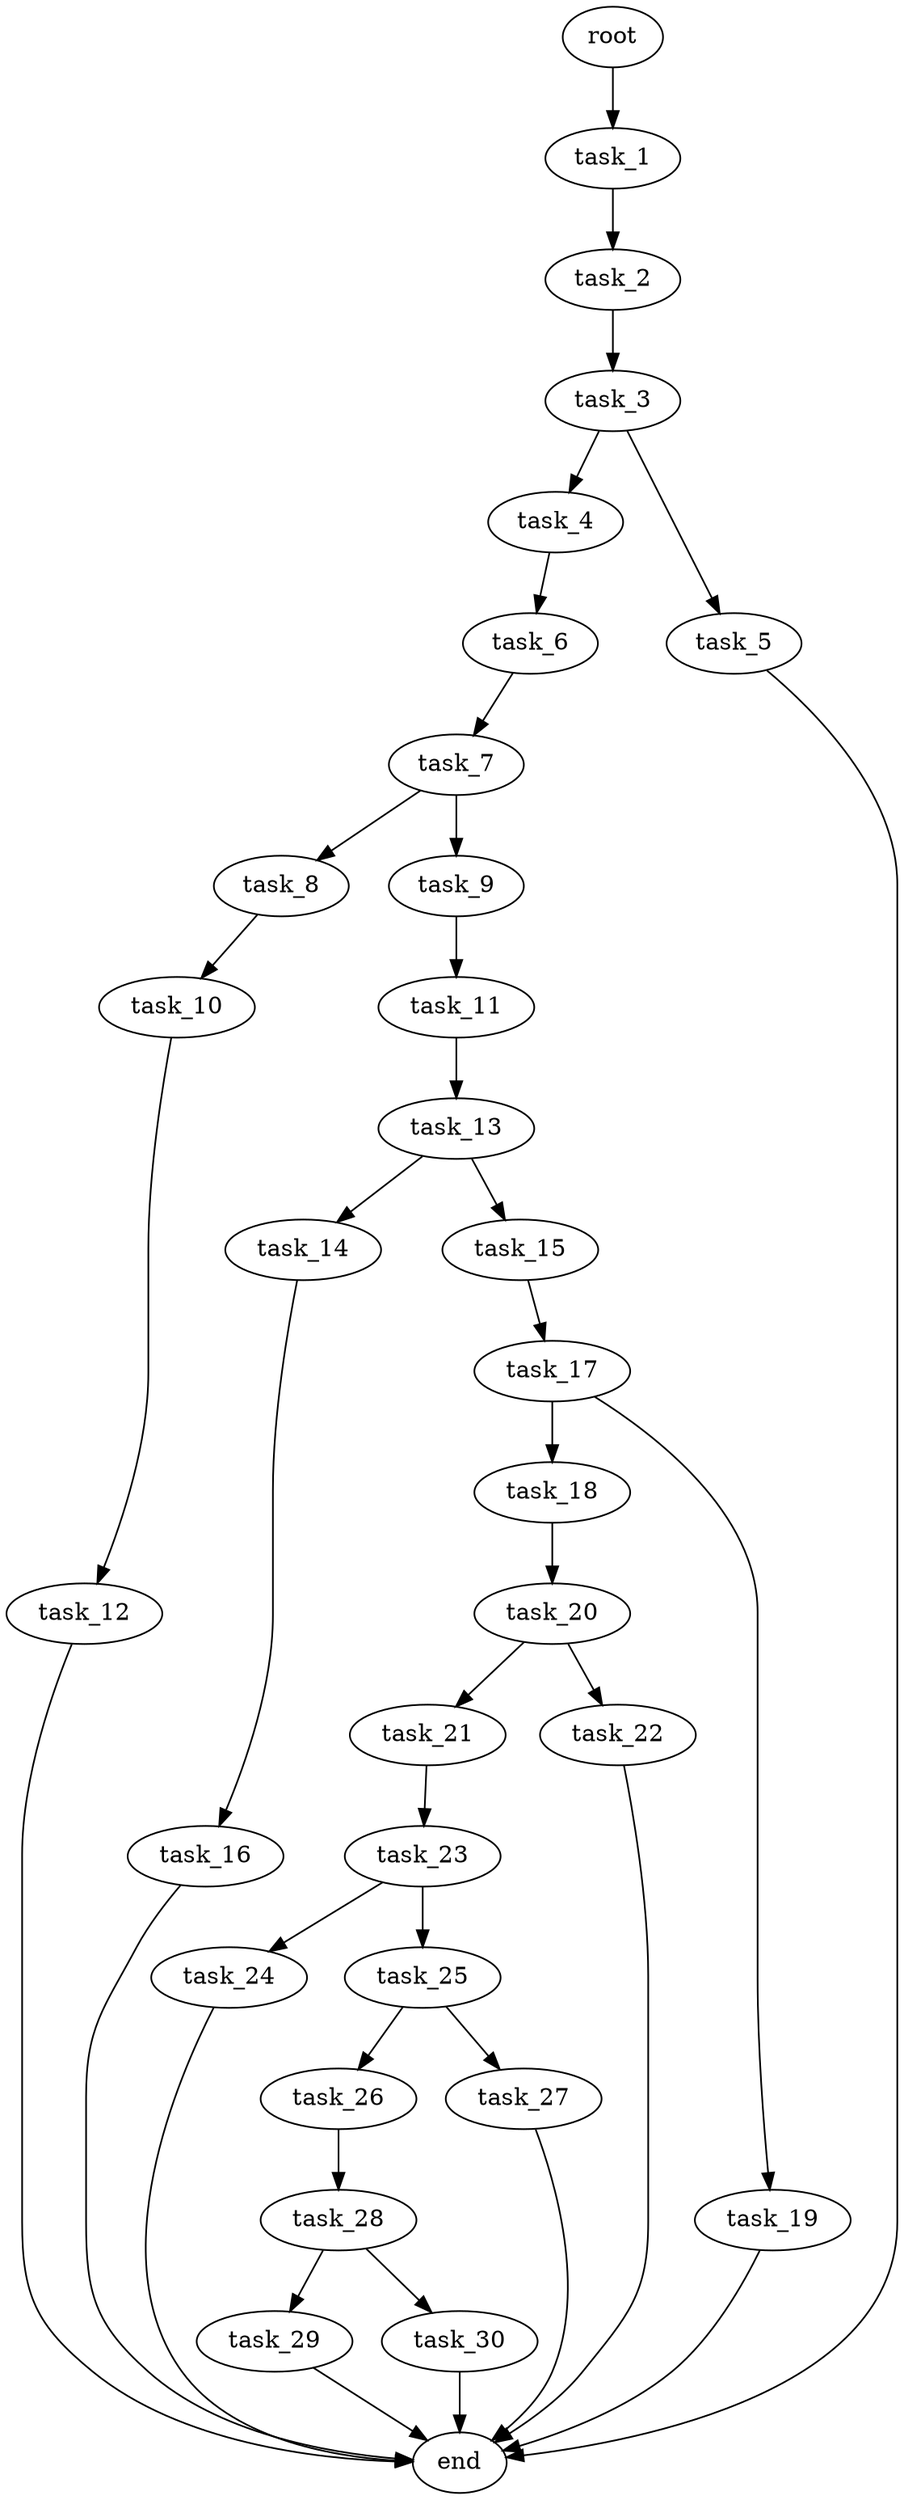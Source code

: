digraph G {
  root [size="0.000000e+00"];
  task_1 [size="9.627757e+10"];
  task_2 [size="7.857125e+10"];
  task_3 [size="9.187768e+10"];
  task_4 [size="9.924870e+10"];
  task_5 [size="8.670609e+10"];
  task_6 [size="1.269755e+10"];
  task_7 [size="8.660922e+10"];
  task_8 [size="2.497523e+10"];
  task_9 [size="7.114237e+10"];
  task_10 [size="8.284990e+10"];
  task_11 [size="7.614974e+10"];
  task_12 [size="6.762669e+10"];
  task_13 [size="4.895098e+10"];
  task_14 [size="5.774678e+10"];
  task_15 [size="2.687903e+10"];
  task_16 [size="4.142837e+10"];
  task_17 [size="4.520465e+10"];
  task_18 [size="6.336644e+10"];
  task_19 [size="8.801371e+10"];
  task_20 [size="9.318547e+09"];
  task_21 [size="5.156619e+10"];
  task_22 [size="2.782979e+10"];
  task_23 [size="9.363425e+10"];
  task_24 [size="3.691343e+10"];
  task_25 [size="9.502591e+10"];
  task_26 [size="3.273566e+10"];
  task_27 [size="2.572838e+08"];
  task_28 [size="7.741579e+10"];
  task_29 [size="7.327508e+10"];
  task_30 [size="7.309588e+10"];
  end [size="0.000000e+00"];

  root -> task_1 [size="1.000000e-12"];
  task_1 -> task_2 [size="7.857125e+08"];
  task_2 -> task_3 [size="9.187768e+08"];
  task_3 -> task_4 [size="9.924870e+08"];
  task_3 -> task_5 [size="8.670609e+08"];
  task_4 -> task_6 [size="1.269755e+08"];
  task_5 -> end [size="1.000000e-12"];
  task_6 -> task_7 [size="8.660922e+08"];
  task_7 -> task_8 [size="2.497523e+08"];
  task_7 -> task_9 [size="7.114237e+08"];
  task_8 -> task_10 [size="8.284990e+08"];
  task_9 -> task_11 [size="7.614974e+08"];
  task_10 -> task_12 [size="6.762669e+08"];
  task_11 -> task_13 [size="4.895098e+08"];
  task_12 -> end [size="1.000000e-12"];
  task_13 -> task_14 [size="5.774678e+08"];
  task_13 -> task_15 [size="2.687903e+08"];
  task_14 -> task_16 [size="4.142837e+08"];
  task_15 -> task_17 [size="4.520465e+08"];
  task_16 -> end [size="1.000000e-12"];
  task_17 -> task_18 [size="6.336644e+08"];
  task_17 -> task_19 [size="8.801371e+08"];
  task_18 -> task_20 [size="9.318547e+07"];
  task_19 -> end [size="1.000000e-12"];
  task_20 -> task_21 [size="5.156619e+08"];
  task_20 -> task_22 [size="2.782979e+08"];
  task_21 -> task_23 [size="9.363425e+08"];
  task_22 -> end [size="1.000000e-12"];
  task_23 -> task_24 [size="3.691343e+08"];
  task_23 -> task_25 [size="9.502591e+08"];
  task_24 -> end [size="1.000000e-12"];
  task_25 -> task_26 [size="3.273566e+08"];
  task_25 -> task_27 [size="2.572838e+06"];
  task_26 -> task_28 [size="7.741579e+08"];
  task_27 -> end [size="1.000000e-12"];
  task_28 -> task_29 [size="7.327508e+08"];
  task_28 -> task_30 [size="7.309588e+08"];
  task_29 -> end [size="1.000000e-12"];
  task_30 -> end [size="1.000000e-12"];
}

